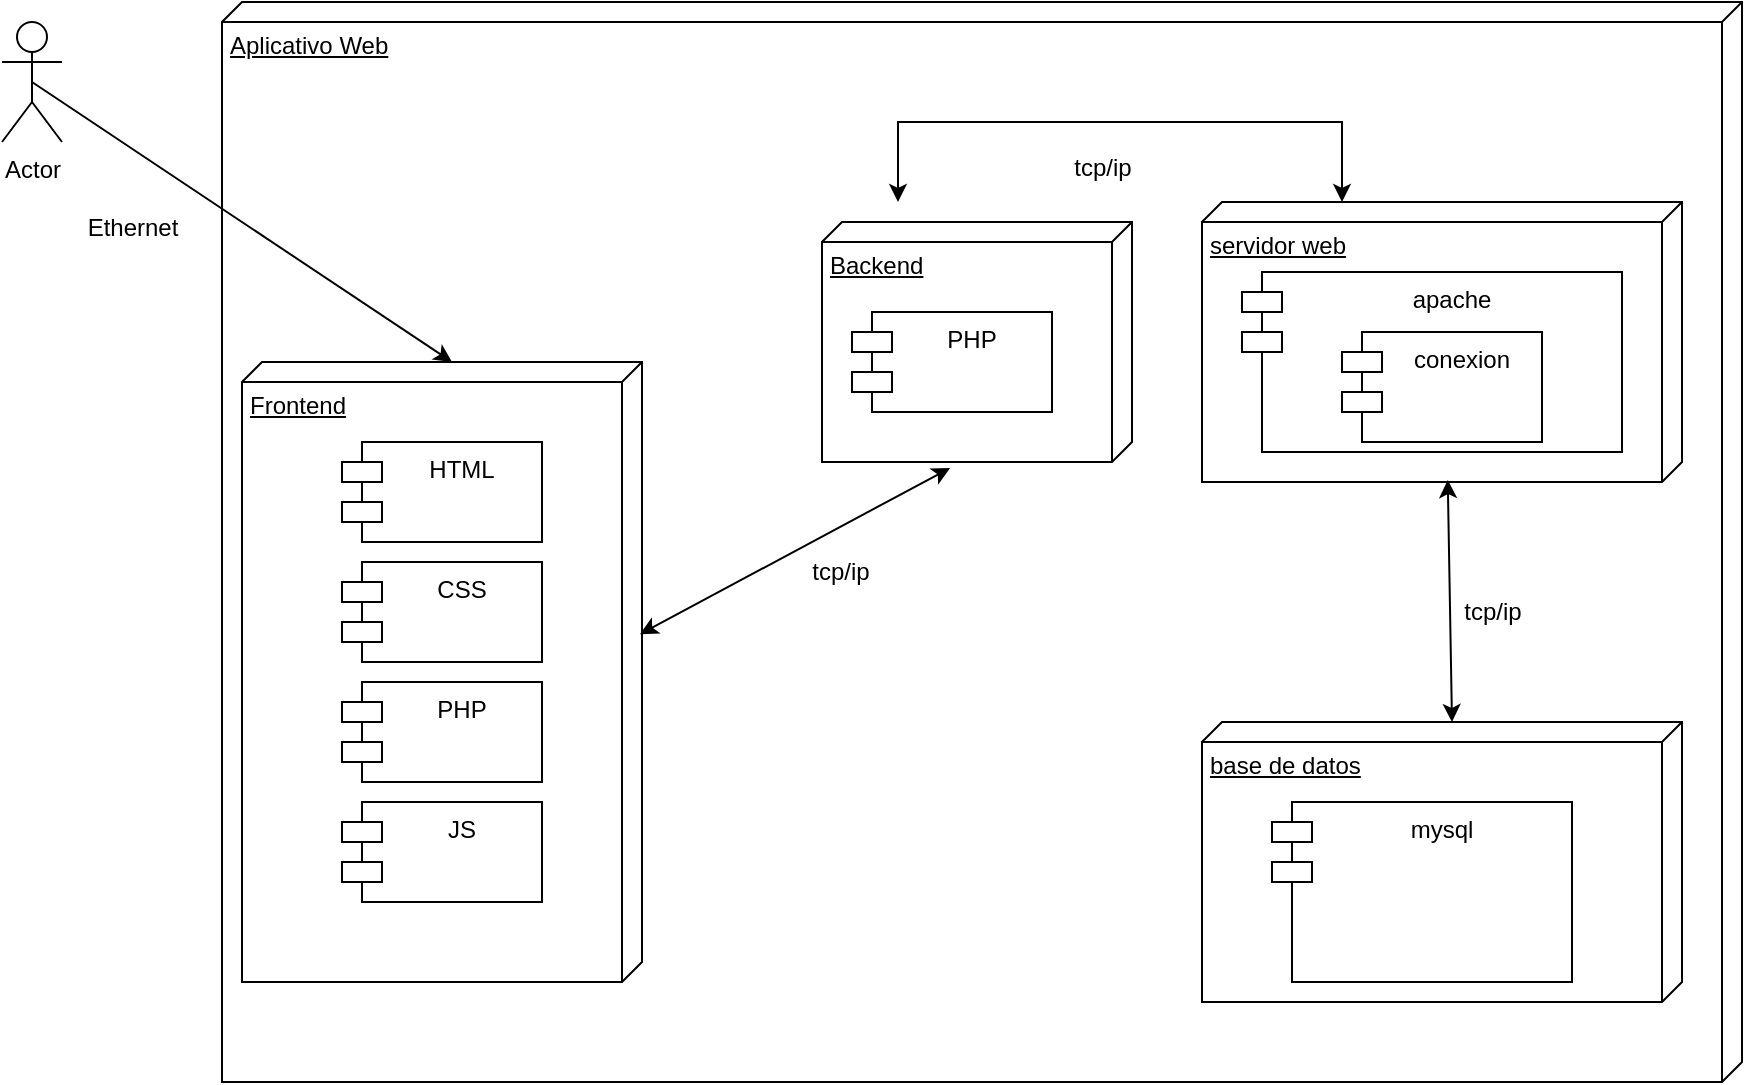 <mxfile version="21.2.3" type="device">
  <diagram name="Página-1" id="fsConFnoxcoWJl_cFihj">
    <mxGraphModel dx="1434" dy="810" grid="1" gridSize="10" guides="1" tooltips="1" connect="1" arrows="1" fold="1" page="1" pageScale="1" pageWidth="583" pageHeight="827" math="0" shadow="0">
      <root>
        <mxCell id="0" />
        <mxCell id="1" parent="0" />
        <mxCell id="RNruc4NQ2Cj-vxa8lqnh-6" value="Aplicativo Web" style="verticalAlign=top;align=left;spacingTop=8;spacingLeft=2;spacingRight=12;shape=cube;size=10;direction=south;fontStyle=4;html=1;whiteSpace=wrap;" vertex="1" parent="1">
          <mxGeometry x="170" y="20" width="760" height="540" as="geometry" />
        </mxCell>
        <mxCell id="pl-0rzgK5KCK-Hdm5i3p-7" value="servidor web" style="verticalAlign=top;align=left;spacingTop=8;spacingLeft=2;spacingRight=12;shape=cube;size=10;direction=south;fontStyle=4;html=1;whiteSpace=wrap;" parent="1" vertex="1">
          <mxGeometry x="660" y="120" width="240" height="140" as="geometry" />
        </mxCell>
        <mxCell id="pl-0rzgK5KCK-Hdm5i3p-2" value="Frontend" style="verticalAlign=top;align=left;spacingTop=8;spacingLeft=2;spacingRight=12;shape=cube;size=10;direction=south;fontStyle=4;html=1;whiteSpace=wrap;" parent="1" vertex="1">
          <mxGeometry x="180" y="200" width="200" height="310" as="geometry" />
        </mxCell>
        <mxCell id="pl-0rzgK5KCK-Hdm5i3p-1" value="HTML" style="shape=module;align=left;spacingLeft=20;align=center;verticalAlign=top;whiteSpace=wrap;html=1;" parent="1" vertex="1">
          <mxGeometry x="230" y="240" width="100" height="50" as="geometry" />
        </mxCell>
        <mxCell id="pl-0rzgK5KCK-Hdm5i3p-3" value="CSS" style="shape=module;align=left;spacingLeft=20;align=center;verticalAlign=top;whiteSpace=wrap;html=1;" parent="1" vertex="1">
          <mxGeometry x="230" y="300" width="100" height="50" as="geometry" />
        </mxCell>
        <mxCell id="pl-0rzgK5KCK-Hdm5i3p-4" value="PHP" style="shape=module;align=left;spacingLeft=20;align=center;verticalAlign=top;whiteSpace=wrap;html=1;" parent="1" vertex="1">
          <mxGeometry x="230" y="360" width="100" height="50" as="geometry" />
        </mxCell>
        <mxCell id="pl-0rzgK5KCK-Hdm5i3p-5" value="JS" style="shape=module;align=left;spacingLeft=20;align=center;verticalAlign=top;whiteSpace=wrap;html=1;" parent="1" vertex="1">
          <mxGeometry x="230" y="420" width="100" height="50" as="geometry" />
        </mxCell>
        <mxCell id="pl-0rzgK5KCK-Hdm5i3p-6" value="apache" style="shape=module;align=left;spacingLeft=20;align=center;verticalAlign=top;whiteSpace=wrap;html=1;" parent="1" vertex="1">
          <mxGeometry x="680" y="155" width="190" height="90" as="geometry" />
        </mxCell>
        <mxCell id="pl-0rzgK5KCK-Hdm5i3p-8" value="base de datos&lt;br&gt;" style="verticalAlign=top;align=left;spacingTop=8;spacingLeft=2;spacingRight=12;shape=cube;size=10;direction=south;fontStyle=4;html=1;whiteSpace=wrap;" parent="1" vertex="1">
          <mxGeometry x="660" y="380" width="240" height="140" as="geometry" />
        </mxCell>
        <mxCell id="pl-0rzgK5KCK-Hdm5i3p-9" value="mysql" style="shape=module;align=left;spacingLeft=20;align=center;verticalAlign=top;whiteSpace=wrap;html=1;" parent="1" vertex="1">
          <mxGeometry x="695" y="420" width="150" height="90" as="geometry" />
        </mxCell>
        <mxCell id="pl-0rzgK5KCK-Hdm5i3p-13" value="conexion" style="shape=module;align=left;spacingLeft=20;align=center;verticalAlign=top;whiteSpace=wrap;html=1;" parent="1" vertex="1">
          <mxGeometry x="730" y="185" width="100" height="55" as="geometry" />
        </mxCell>
        <mxCell id="pl-0rzgK5KCK-Hdm5i3p-18" value="" style="endArrow=classic;startArrow=classic;html=1;rounded=0;entryX=0.993;entryY=0.488;entryDx=0;entryDy=0;entryPerimeter=0;exitX=0;exitY=0;exitDx=0;exitDy=115;exitPerimeter=0;" parent="1" source="pl-0rzgK5KCK-Hdm5i3p-8" target="pl-0rzgK5KCK-Hdm5i3p-7" edge="1">
          <mxGeometry width="50" height="50" relative="1" as="geometry">
            <mxPoint x="540" y="460" as="sourcePoint" />
            <mxPoint x="960" y="460" as="targetPoint" />
            <Array as="points" />
          </mxGeometry>
        </mxCell>
        <mxCell id="pl-0rzgK5KCK-Hdm5i3p-21" value="Actor" style="shape=umlActor;verticalLabelPosition=bottom;verticalAlign=top;html=1;outlineConnect=0;" parent="1" vertex="1">
          <mxGeometry x="60" y="30" width="30" height="60" as="geometry" />
        </mxCell>
        <mxCell id="pl-0rzgK5KCK-Hdm5i3p-22" value="" style="endArrow=classic;html=1;rounded=0;exitX=0.5;exitY=0.5;exitDx=0;exitDy=0;exitPerimeter=0;entryX=0;entryY=0;entryDx=0;entryDy=95;entryPerimeter=0;" parent="1" source="pl-0rzgK5KCK-Hdm5i3p-21" target="pl-0rzgK5KCK-Hdm5i3p-2" edge="1">
          <mxGeometry width="50" height="50" relative="1" as="geometry">
            <mxPoint x="390" y="190" as="sourcePoint" />
            <mxPoint x="440" y="140" as="targetPoint" />
          </mxGeometry>
        </mxCell>
        <mxCell id="-_oy-mCeSgMYkwyuEBmt-1" value="Backend" style="verticalAlign=top;align=left;spacingTop=8;spacingLeft=2;spacingRight=12;shape=cube;size=10;direction=south;fontStyle=4;html=1;whiteSpace=wrap;" parent="1" vertex="1">
          <mxGeometry x="470" y="130" width="155" height="120" as="geometry" />
        </mxCell>
        <mxCell id="-_oy-mCeSgMYkwyuEBmt-4" value="PHP" style="shape=module;align=left;spacingLeft=20;align=center;verticalAlign=top;whiteSpace=wrap;html=1;" parent="1" vertex="1">
          <mxGeometry x="485" y="175" width="100" height="50" as="geometry" />
        </mxCell>
        <mxCell id="-_oy-mCeSgMYkwyuEBmt-7" value="" style="endArrow=classic;startArrow=classic;html=1;rounded=0;exitX=0.439;exitY=0.005;exitDx=0;exitDy=0;exitPerimeter=0;entryX=1.025;entryY=0.587;entryDx=0;entryDy=0;entryPerimeter=0;" parent="1" source="pl-0rzgK5KCK-Hdm5i3p-2" target="-_oy-mCeSgMYkwyuEBmt-1" edge="1">
          <mxGeometry width="50" height="50" relative="1" as="geometry">
            <mxPoint x="506" y="334.474" as="sourcePoint" />
            <mxPoint x="577.221" y="270" as="targetPoint" />
          </mxGeometry>
        </mxCell>
        <mxCell id="-_oy-mCeSgMYkwyuEBmt-8" value="" style="endArrow=classic;startArrow=classic;html=1;rounded=0;" parent="1" edge="1">
          <mxGeometry width="50" height="50" relative="1" as="geometry">
            <mxPoint x="508" y="120" as="sourcePoint" />
            <mxPoint x="730" y="120" as="targetPoint" />
            <Array as="points">
              <mxPoint x="508" y="80" />
              <mxPoint x="610" y="80" />
              <mxPoint x="730" y="80" />
            </Array>
          </mxGeometry>
        </mxCell>
        <mxCell id="RNruc4NQ2Cj-vxa8lqnh-1" value="Ethernet" style="text;html=1;align=center;verticalAlign=middle;resizable=0;points=[];autosize=1;strokeColor=none;fillColor=none;" vertex="1" parent="1">
          <mxGeometry x="90" y="118" width="70" height="30" as="geometry" />
        </mxCell>
        <mxCell id="RNruc4NQ2Cj-vxa8lqnh-2" value="tcp/ip" style="text;html=1;align=center;verticalAlign=middle;resizable=0;points=[];autosize=1;strokeColor=none;fillColor=none;" vertex="1" parent="1">
          <mxGeometry x="454" y="290" width="50" height="30" as="geometry" />
        </mxCell>
        <mxCell id="RNruc4NQ2Cj-vxa8lqnh-3" value="tcp/ip" style="text;html=1;align=center;verticalAlign=middle;resizable=0;points=[];autosize=1;strokeColor=none;fillColor=none;" vertex="1" parent="1">
          <mxGeometry x="585" y="88" width="50" height="30" as="geometry" />
        </mxCell>
        <mxCell id="RNruc4NQ2Cj-vxa8lqnh-4" value="tcp/ip" style="text;html=1;align=center;verticalAlign=middle;resizable=0;points=[];autosize=1;strokeColor=none;fillColor=none;" vertex="1" parent="1">
          <mxGeometry x="780" y="310" width="50" height="30" as="geometry" />
        </mxCell>
      </root>
    </mxGraphModel>
  </diagram>
</mxfile>
